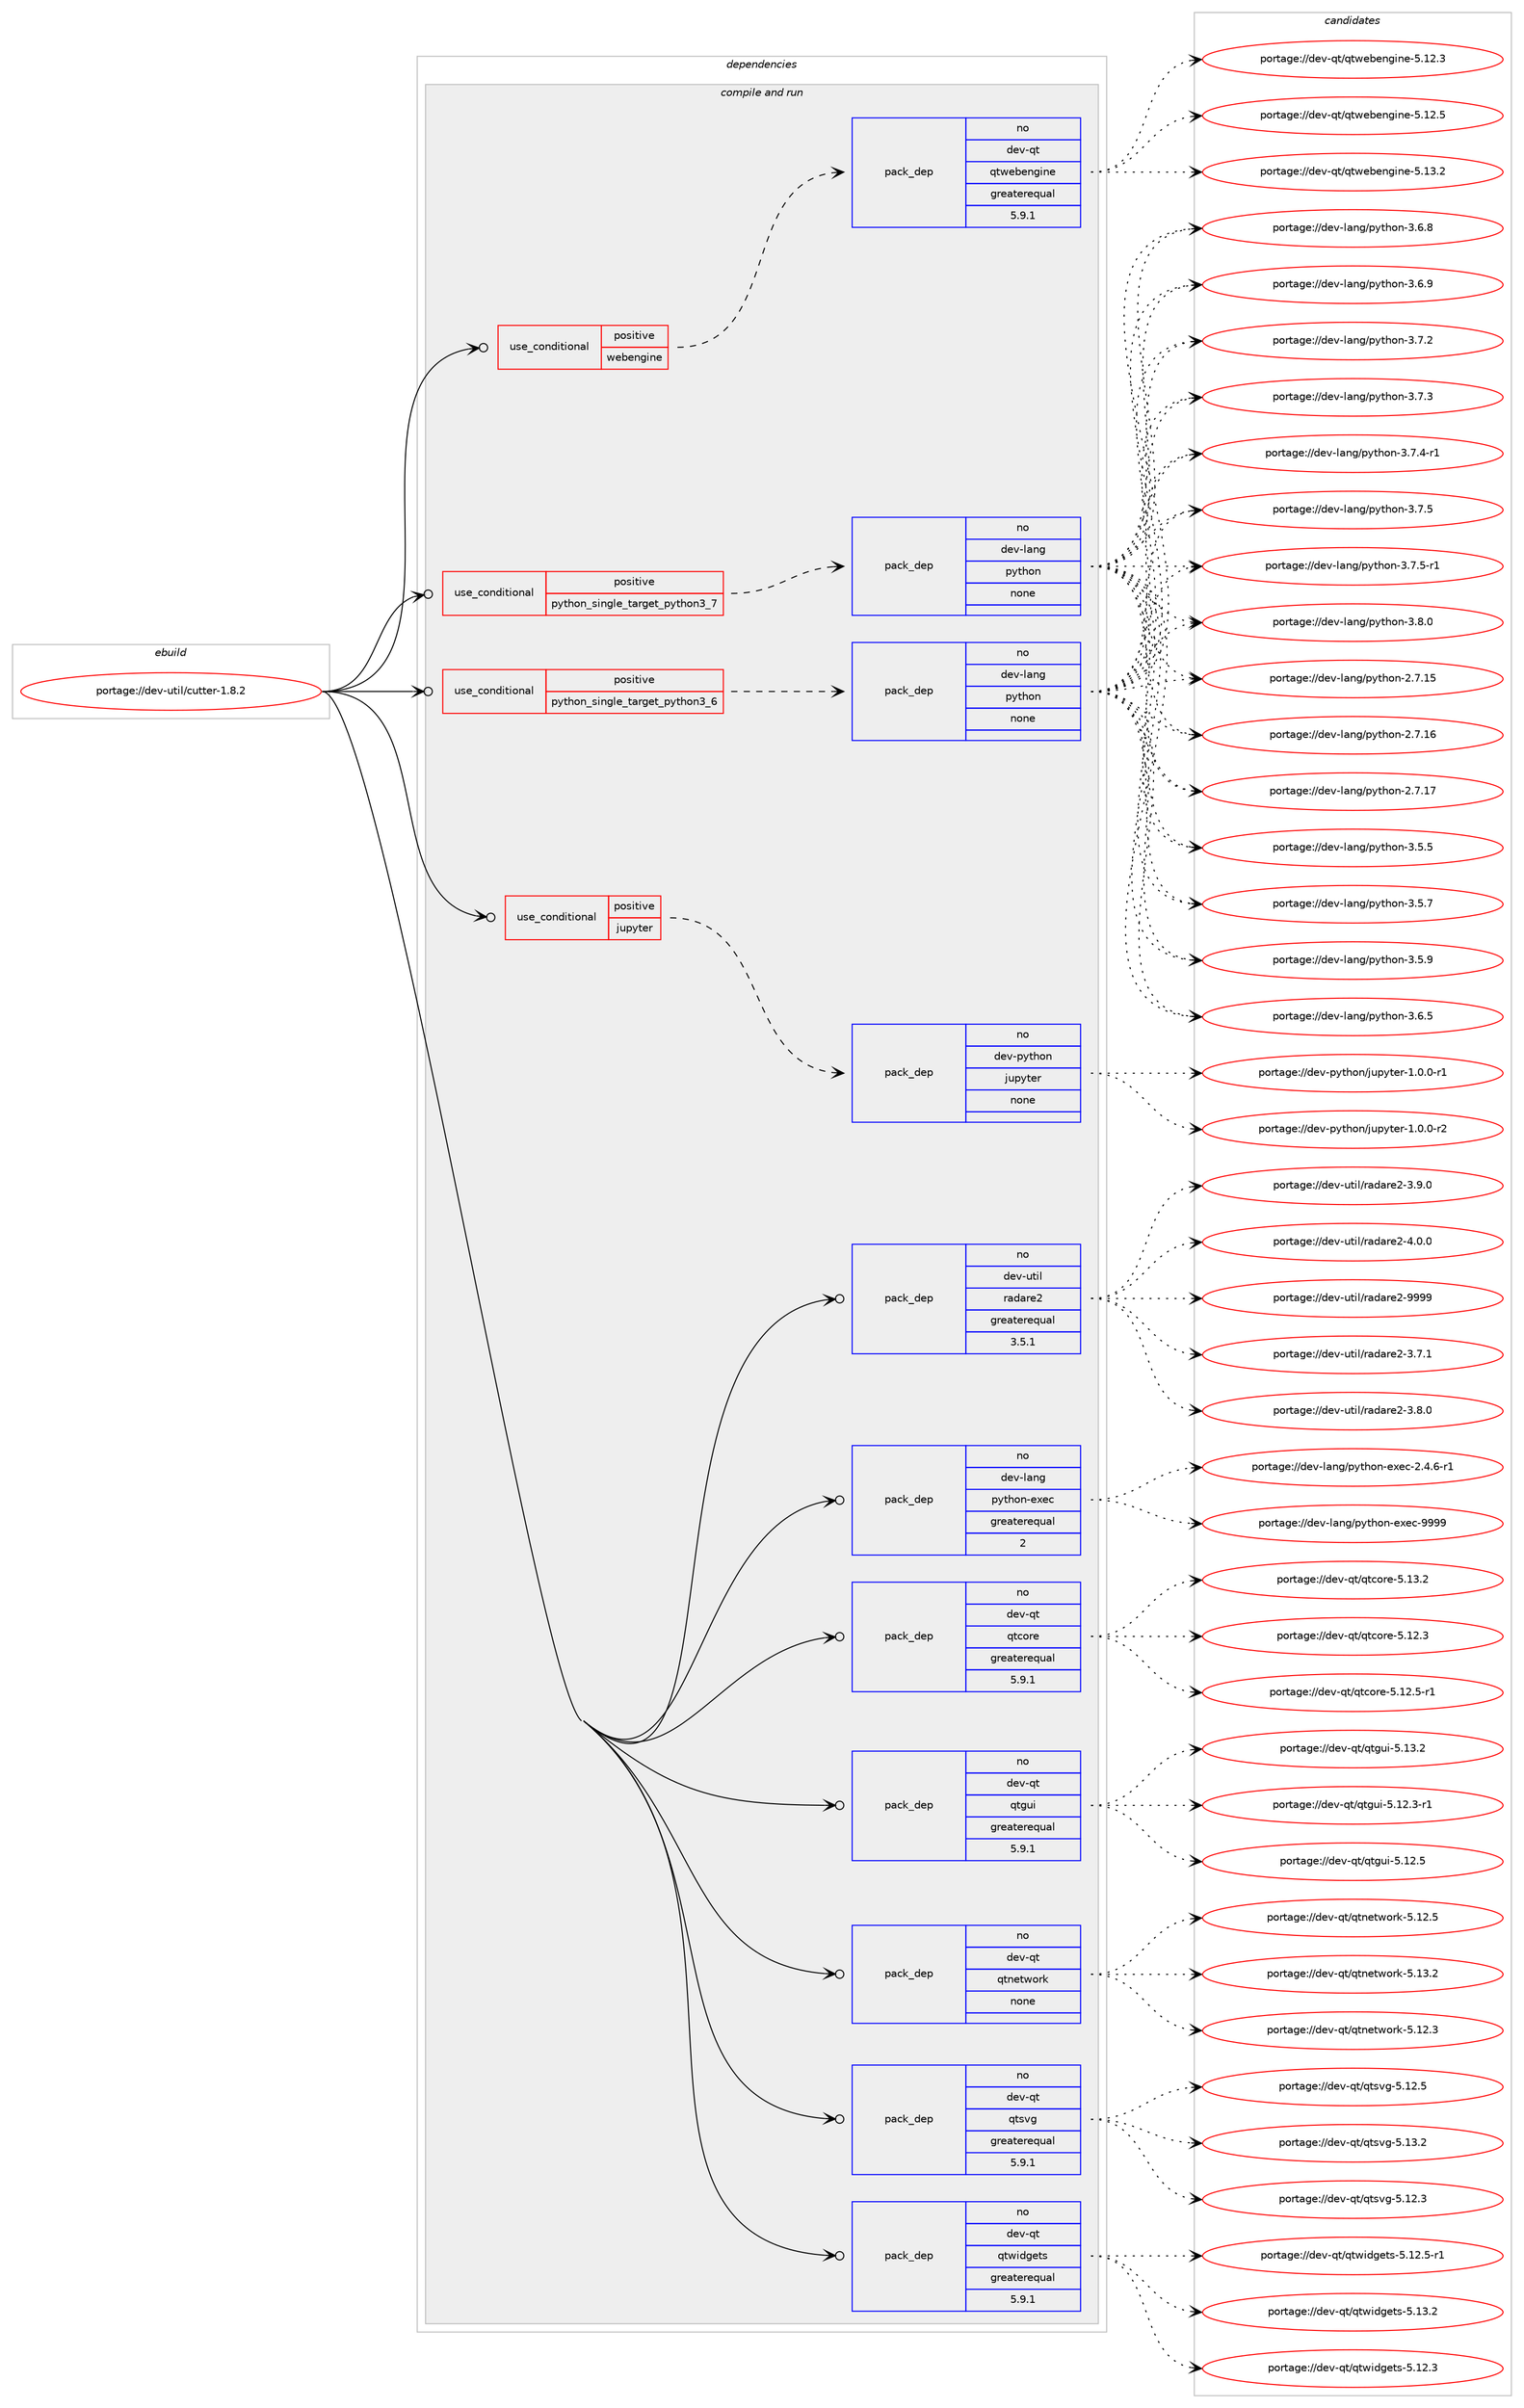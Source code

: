 digraph prolog {

# *************
# Graph options
# *************

newrank=true;
concentrate=true;
compound=true;
graph [rankdir=LR,fontname=Helvetica,fontsize=10,ranksep=1.5];#, ranksep=2.5, nodesep=0.2];
edge  [arrowhead=vee];
node  [fontname=Helvetica,fontsize=10];

# **********
# The ebuild
# **********

subgraph cluster_leftcol {
color=gray;
rank=same;
label=<<i>ebuild</i>>;
id [label="portage://dev-util/cutter-1.8.2", color=red, width=4, href="../dev-util/cutter-1.8.2.svg"];
}

# ****************
# The dependencies
# ****************

subgraph cluster_midcol {
color=gray;
label=<<i>dependencies</i>>;
subgraph cluster_compile {
fillcolor="#eeeeee";
style=filled;
label=<<i>compile</i>>;
}
subgraph cluster_compileandrun {
fillcolor="#eeeeee";
style=filled;
label=<<i>compile and run</i>>;
subgraph cond70902 {
dependency261265 [label=<<TABLE BORDER="0" CELLBORDER="1" CELLSPACING="0" CELLPADDING="4"><TR><TD ROWSPAN="3" CELLPADDING="10">use_conditional</TD></TR><TR><TD>positive</TD></TR><TR><TD>jupyter</TD></TR></TABLE>>, shape=none, color=red];
subgraph pack186722 {
dependency261266 [label=<<TABLE BORDER="0" CELLBORDER="1" CELLSPACING="0" CELLPADDING="4" WIDTH="220"><TR><TD ROWSPAN="6" CELLPADDING="30">pack_dep</TD></TR><TR><TD WIDTH="110">no</TD></TR><TR><TD>dev-python</TD></TR><TR><TD>jupyter</TD></TR><TR><TD>none</TD></TR><TR><TD></TD></TR></TABLE>>, shape=none, color=blue];
}
dependency261265:e -> dependency261266:w [weight=20,style="dashed",arrowhead="vee"];
}
id:e -> dependency261265:w [weight=20,style="solid",arrowhead="odotvee"];
subgraph cond70903 {
dependency261267 [label=<<TABLE BORDER="0" CELLBORDER="1" CELLSPACING="0" CELLPADDING="4"><TR><TD ROWSPAN="3" CELLPADDING="10">use_conditional</TD></TR><TR><TD>positive</TD></TR><TR><TD>python_single_target_python3_6</TD></TR></TABLE>>, shape=none, color=red];
subgraph pack186723 {
dependency261268 [label=<<TABLE BORDER="0" CELLBORDER="1" CELLSPACING="0" CELLPADDING="4" WIDTH="220"><TR><TD ROWSPAN="6" CELLPADDING="30">pack_dep</TD></TR><TR><TD WIDTH="110">no</TD></TR><TR><TD>dev-lang</TD></TR><TR><TD>python</TD></TR><TR><TD>none</TD></TR><TR><TD></TD></TR></TABLE>>, shape=none, color=blue];
}
dependency261267:e -> dependency261268:w [weight=20,style="dashed",arrowhead="vee"];
}
id:e -> dependency261267:w [weight=20,style="solid",arrowhead="odotvee"];
subgraph cond70904 {
dependency261269 [label=<<TABLE BORDER="0" CELLBORDER="1" CELLSPACING="0" CELLPADDING="4"><TR><TD ROWSPAN="3" CELLPADDING="10">use_conditional</TD></TR><TR><TD>positive</TD></TR><TR><TD>python_single_target_python3_7</TD></TR></TABLE>>, shape=none, color=red];
subgraph pack186724 {
dependency261270 [label=<<TABLE BORDER="0" CELLBORDER="1" CELLSPACING="0" CELLPADDING="4" WIDTH="220"><TR><TD ROWSPAN="6" CELLPADDING="30">pack_dep</TD></TR><TR><TD WIDTH="110">no</TD></TR><TR><TD>dev-lang</TD></TR><TR><TD>python</TD></TR><TR><TD>none</TD></TR><TR><TD></TD></TR></TABLE>>, shape=none, color=blue];
}
dependency261269:e -> dependency261270:w [weight=20,style="dashed",arrowhead="vee"];
}
id:e -> dependency261269:w [weight=20,style="solid",arrowhead="odotvee"];
subgraph cond70905 {
dependency261271 [label=<<TABLE BORDER="0" CELLBORDER="1" CELLSPACING="0" CELLPADDING="4"><TR><TD ROWSPAN="3" CELLPADDING="10">use_conditional</TD></TR><TR><TD>positive</TD></TR><TR><TD>webengine</TD></TR></TABLE>>, shape=none, color=red];
subgraph pack186725 {
dependency261272 [label=<<TABLE BORDER="0" CELLBORDER="1" CELLSPACING="0" CELLPADDING="4" WIDTH="220"><TR><TD ROWSPAN="6" CELLPADDING="30">pack_dep</TD></TR><TR><TD WIDTH="110">no</TD></TR><TR><TD>dev-qt</TD></TR><TR><TD>qtwebengine</TD></TR><TR><TD>greaterequal</TD></TR><TR><TD>5.9.1</TD></TR></TABLE>>, shape=none, color=blue];
}
dependency261271:e -> dependency261272:w [weight=20,style="dashed",arrowhead="vee"];
}
id:e -> dependency261271:w [weight=20,style="solid",arrowhead="odotvee"];
subgraph pack186726 {
dependency261273 [label=<<TABLE BORDER="0" CELLBORDER="1" CELLSPACING="0" CELLPADDING="4" WIDTH="220"><TR><TD ROWSPAN="6" CELLPADDING="30">pack_dep</TD></TR><TR><TD WIDTH="110">no</TD></TR><TR><TD>dev-lang</TD></TR><TR><TD>python-exec</TD></TR><TR><TD>greaterequal</TD></TR><TR><TD>2</TD></TR></TABLE>>, shape=none, color=blue];
}
id:e -> dependency261273:w [weight=20,style="solid",arrowhead="odotvee"];
subgraph pack186727 {
dependency261274 [label=<<TABLE BORDER="0" CELLBORDER="1" CELLSPACING="0" CELLPADDING="4" WIDTH="220"><TR><TD ROWSPAN="6" CELLPADDING="30">pack_dep</TD></TR><TR><TD WIDTH="110">no</TD></TR><TR><TD>dev-qt</TD></TR><TR><TD>qtcore</TD></TR><TR><TD>greaterequal</TD></TR><TR><TD>5.9.1</TD></TR></TABLE>>, shape=none, color=blue];
}
id:e -> dependency261274:w [weight=20,style="solid",arrowhead="odotvee"];
subgraph pack186728 {
dependency261275 [label=<<TABLE BORDER="0" CELLBORDER="1" CELLSPACING="0" CELLPADDING="4" WIDTH="220"><TR><TD ROWSPAN="6" CELLPADDING="30">pack_dep</TD></TR><TR><TD WIDTH="110">no</TD></TR><TR><TD>dev-qt</TD></TR><TR><TD>qtgui</TD></TR><TR><TD>greaterequal</TD></TR><TR><TD>5.9.1</TD></TR></TABLE>>, shape=none, color=blue];
}
id:e -> dependency261275:w [weight=20,style="solid",arrowhead="odotvee"];
subgraph pack186729 {
dependency261276 [label=<<TABLE BORDER="0" CELLBORDER="1" CELLSPACING="0" CELLPADDING="4" WIDTH="220"><TR><TD ROWSPAN="6" CELLPADDING="30">pack_dep</TD></TR><TR><TD WIDTH="110">no</TD></TR><TR><TD>dev-qt</TD></TR><TR><TD>qtnetwork</TD></TR><TR><TD>none</TD></TR><TR><TD></TD></TR></TABLE>>, shape=none, color=blue];
}
id:e -> dependency261276:w [weight=20,style="solid",arrowhead="odotvee"];
subgraph pack186730 {
dependency261277 [label=<<TABLE BORDER="0" CELLBORDER="1" CELLSPACING="0" CELLPADDING="4" WIDTH="220"><TR><TD ROWSPAN="6" CELLPADDING="30">pack_dep</TD></TR><TR><TD WIDTH="110">no</TD></TR><TR><TD>dev-qt</TD></TR><TR><TD>qtsvg</TD></TR><TR><TD>greaterequal</TD></TR><TR><TD>5.9.1</TD></TR></TABLE>>, shape=none, color=blue];
}
id:e -> dependency261277:w [weight=20,style="solid",arrowhead="odotvee"];
subgraph pack186731 {
dependency261278 [label=<<TABLE BORDER="0" CELLBORDER="1" CELLSPACING="0" CELLPADDING="4" WIDTH="220"><TR><TD ROWSPAN="6" CELLPADDING="30">pack_dep</TD></TR><TR><TD WIDTH="110">no</TD></TR><TR><TD>dev-qt</TD></TR><TR><TD>qtwidgets</TD></TR><TR><TD>greaterequal</TD></TR><TR><TD>5.9.1</TD></TR></TABLE>>, shape=none, color=blue];
}
id:e -> dependency261278:w [weight=20,style="solid",arrowhead="odotvee"];
subgraph pack186732 {
dependency261279 [label=<<TABLE BORDER="0" CELLBORDER="1" CELLSPACING="0" CELLPADDING="4" WIDTH="220"><TR><TD ROWSPAN="6" CELLPADDING="30">pack_dep</TD></TR><TR><TD WIDTH="110">no</TD></TR><TR><TD>dev-util</TD></TR><TR><TD>radare2</TD></TR><TR><TD>greaterequal</TD></TR><TR><TD>3.5.1</TD></TR></TABLE>>, shape=none, color=blue];
}
id:e -> dependency261279:w [weight=20,style="solid",arrowhead="odotvee"];
}
subgraph cluster_run {
fillcolor="#eeeeee";
style=filled;
label=<<i>run</i>>;
}
}

# **************
# The candidates
# **************

subgraph cluster_choices {
rank=same;
color=gray;
label=<<i>candidates</i>>;

subgraph choice186722 {
color=black;
nodesep=1;
choiceportage10010111845112121116104111110471061171121211161011144549464846484511449 [label="portage://dev-python/jupyter-1.0.0-r1", color=red, width=4,href="../dev-python/jupyter-1.0.0-r1.svg"];
choiceportage10010111845112121116104111110471061171121211161011144549464846484511450 [label="portage://dev-python/jupyter-1.0.0-r2", color=red, width=4,href="../dev-python/jupyter-1.0.0-r2.svg"];
dependency261266:e -> choiceportage10010111845112121116104111110471061171121211161011144549464846484511449:w [style=dotted,weight="100"];
dependency261266:e -> choiceportage10010111845112121116104111110471061171121211161011144549464846484511450:w [style=dotted,weight="100"];
}
subgraph choice186723 {
color=black;
nodesep=1;
choiceportage10010111845108971101034711212111610411111045504655464953 [label="portage://dev-lang/python-2.7.15", color=red, width=4,href="../dev-lang/python-2.7.15.svg"];
choiceportage10010111845108971101034711212111610411111045504655464954 [label="portage://dev-lang/python-2.7.16", color=red, width=4,href="../dev-lang/python-2.7.16.svg"];
choiceportage10010111845108971101034711212111610411111045504655464955 [label="portage://dev-lang/python-2.7.17", color=red, width=4,href="../dev-lang/python-2.7.17.svg"];
choiceportage100101118451089711010347112121116104111110455146534653 [label="portage://dev-lang/python-3.5.5", color=red, width=4,href="../dev-lang/python-3.5.5.svg"];
choiceportage100101118451089711010347112121116104111110455146534655 [label="portage://dev-lang/python-3.5.7", color=red, width=4,href="../dev-lang/python-3.5.7.svg"];
choiceportage100101118451089711010347112121116104111110455146534657 [label="portage://dev-lang/python-3.5.9", color=red, width=4,href="../dev-lang/python-3.5.9.svg"];
choiceportage100101118451089711010347112121116104111110455146544653 [label="portage://dev-lang/python-3.6.5", color=red, width=4,href="../dev-lang/python-3.6.5.svg"];
choiceportage100101118451089711010347112121116104111110455146544656 [label="portage://dev-lang/python-3.6.8", color=red, width=4,href="../dev-lang/python-3.6.8.svg"];
choiceportage100101118451089711010347112121116104111110455146544657 [label="portage://dev-lang/python-3.6.9", color=red, width=4,href="../dev-lang/python-3.6.9.svg"];
choiceportage100101118451089711010347112121116104111110455146554650 [label="portage://dev-lang/python-3.7.2", color=red, width=4,href="../dev-lang/python-3.7.2.svg"];
choiceportage100101118451089711010347112121116104111110455146554651 [label="portage://dev-lang/python-3.7.3", color=red, width=4,href="../dev-lang/python-3.7.3.svg"];
choiceportage1001011184510897110103471121211161041111104551465546524511449 [label="portage://dev-lang/python-3.7.4-r1", color=red, width=4,href="../dev-lang/python-3.7.4-r1.svg"];
choiceportage100101118451089711010347112121116104111110455146554653 [label="portage://dev-lang/python-3.7.5", color=red, width=4,href="../dev-lang/python-3.7.5.svg"];
choiceportage1001011184510897110103471121211161041111104551465546534511449 [label="portage://dev-lang/python-3.7.5-r1", color=red, width=4,href="../dev-lang/python-3.7.5-r1.svg"];
choiceportage100101118451089711010347112121116104111110455146564648 [label="portage://dev-lang/python-3.8.0", color=red, width=4,href="../dev-lang/python-3.8.0.svg"];
dependency261268:e -> choiceportage10010111845108971101034711212111610411111045504655464953:w [style=dotted,weight="100"];
dependency261268:e -> choiceportage10010111845108971101034711212111610411111045504655464954:w [style=dotted,weight="100"];
dependency261268:e -> choiceportage10010111845108971101034711212111610411111045504655464955:w [style=dotted,weight="100"];
dependency261268:e -> choiceportage100101118451089711010347112121116104111110455146534653:w [style=dotted,weight="100"];
dependency261268:e -> choiceportage100101118451089711010347112121116104111110455146534655:w [style=dotted,weight="100"];
dependency261268:e -> choiceportage100101118451089711010347112121116104111110455146534657:w [style=dotted,weight="100"];
dependency261268:e -> choiceportage100101118451089711010347112121116104111110455146544653:w [style=dotted,weight="100"];
dependency261268:e -> choiceportage100101118451089711010347112121116104111110455146544656:w [style=dotted,weight="100"];
dependency261268:e -> choiceportage100101118451089711010347112121116104111110455146544657:w [style=dotted,weight="100"];
dependency261268:e -> choiceportage100101118451089711010347112121116104111110455146554650:w [style=dotted,weight="100"];
dependency261268:e -> choiceportage100101118451089711010347112121116104111110455146554651:w [style=dotted,weight="100"];
dependency261268:e -> choiceportage1001011184510897110103471121211161041111104551465546524511449:w [style=dotted,weight="100"];
dependency261268:e -> choiceportage100101118451089711010347112121116104111110455146554653:w [style=dotted,weight="100"];
dependency261268:e -> choiceportage1001011184510897110103471121211161041111104551465546534511449:w [style=dotted,weight="100"];
dependency261268:e -> choiceportage100101118451089711010347112121116104111110455146564648:w [style=dotted,weight="100"];
}
subgraph choice186724 {
color=black;
nodesep=1;
choiceportage10010111845108971101034711212111610411111045504655464953 [label="portage://dev-lang/python-2.7.15", color=red, width=4,href="../dev-lang/python-2.7.15.svg"];
choiceportage10010111845108971101034711212111610411111045504655464954 [label="portage://dev-lang/python-2.7.16", color=red, width=4,href="../dev-lang/python-2.7.16.svg"];
choiceportage10010111845108971101034711212111610411111045504655464955 [label="portage://dev-lang/python-2.7.17", color=red, width=4,href="../dev-lang/python-2.7.17.svg"];
choiceportage100101118451089711010347112121116104111110455146534653 [label="portage://dev-lang/python-3.5.5", color=red, width=4,href="../dev-lang/python-3.5.5.svg"];
choiceportage100101118451089711010347112121116104111110455146534655 [label="portage://dev-lang/python-3.5.7", color=red, width=4,href="../dev-lang/python-3.5.7.svg"];
choiceportage100101118451089711010347112121116104111110455146534657 [label="portage://dev-lang/python-3.5.9", color=red, width=4,href="../dev-lang/python-3.5.9.svg"];
choiceportage100101118451089711010347112121116104111110455146544653 [label="portage://dev-lang/python-3.6.5", color=red, width=4,href="../dev-lang/python-3.6.5.svg"];
choiceportage100101118451089711010347112121116104111110455146544656 [label="portage://dev-lang/python-3.6.8", color=red, width=4,href="../dev-lang/python-3.6.8.svg"];
choiceportage100101118451089711010347112121116104111110455146544657 [label="portage://dev-lang/python-3.6.9", color=red, width=4,href="../dev-lang/python-3.6.9.svg"];
choiceportage100101118451089711010347112121116104111110455146554650 [label="portage://dev-lang/python-3.7.2", color=red, width=4,href="../dev-lang/python-3.7.2.svg"];
choiceportage100101118451089711010347112121116104111110455146554651 [label="portage://dev-lang/python-3.7.3", color=red, width=4,href="../dev-lang/python-3.7.3.svg"];
choiceportage1001011184510897110103471121211161041111104551465546524511449 [label="portage://dev-lang/python-3.7.4-r1", color=red, width=4,href="../dev-lang/python-3.7.4-r1.svg"];
choiceportage100101118451089711010347112121116104111110455146554653 [label="portage://dev-lang/python-3.7.5", color=red, width=4,href="../dev-lang/python-3.7.5.svg"];
choiceportage1001011184510897110103471121211161041111104551465546534511449 [label="portage://dev-lang/python-3.7.5-r1", color=red, width=4,href="../dev-lang/python-3.7.5-r1.svg"];
choiceportage100101118451089711010347112121116104111110455146564648 [label="portage://dev-lang/python-3.8.0", color=red, width=4,href="../dev-lang/python-3.8.0.svg"];
dependency261270:e -> choiceportage10010111845108971101034711212111610411111045504655464953:w [style=dotted,weight="100"];
dependency261270:e -> choiceportage10010111845108971101034711212111610411111045504655464954:w [style=dotted,weight="100"];
dependency261270:e -> choiceportage10010111845108971101034711212111610411111045504655464955:w [style=dotted,weight="100"];
dependency261270:e -> choiceportage100101118451089711010347112121116104111110455146534653:w [style=dotted,weight="100"];
dependency261270:e -> choiceportage100101118451089711010347112121116104111110455146534655:w [style=dotted,weight="100"];
dependency261270:e -> choiceportage100101118451089711010347112121116104111110455146534657:w [style=dotted,weight="100"];
dependency261270:e -> choiceportage100101118451089711010347112121116104111110455146544653:w [style=dotted,weight="100"];
dependency261270:e -> choiceportage100101118451089711010347112121116104111110455146544656:w [style=dotted,weight="100"];
dependency261270:e -> choiceportage100101118451089711010347112121116104111110455146544657:w [style=dotted,weight="100"];
dependency261270:e -> choiceportage100101118451089711010347112121116104111110455146554650:w [style=dotted,weight="100"];
dependency261270:e -> choiceportage100101118451089711010347112121116104111110455146554651:w [style=dotted,weight="100"];
dependency261270:e -> choiceportage1001011184510897110103471121211161041111104551465546524511449:w [style=dotted,weight="100"];
dependency261270:e -> choiceportage100101118451089711010347112121116104111110455146554653:w [style=dotted,weight="100"];
dependency261270:e -> choiceportage1001011184510897110103471121211161041111104551465546534511449:w [style=dotted,weight="100"];
dependency261270:e -> choiceportage100101118451089711010347112121116104111110455146564648:w [style=dotted,weight="100"];
}
subgraph choice186725 {
color=black;
nodesep=1;
choiceportage10010111845113116471131161191019810111010310511010145534649504651 [label="portage://dev-qt/qtwebengine-5.12.3", color=red, width=4,href="../dev-qt/qtwebengine-5.12.3.svg"];
choiceportage10010111845113116471131161191019810111010310511010145534649504653 [label="portage://dev-qt/qtwebengine-5.12.5", color=red, width=4,href="../dev-qt/qtwebengine-5.12.5.svg"];
choiceportage10010111845113116471131161191019810111010310511010145534649514650 [label="portage://dev-qt/qtwebengine-5.13.2", color=red, width=4,href="../dev-qt/qtwebengine-5.13.2.svg"];
dependency261272:e -> choiceportage10010111845113116471131161191019810111010310511010145534649504651:w [style=dotted,weight="100"];
dependency261272:e -> choiceportage10010111845113116471131161191019810111010310511010145534649504653:w [style=dotted,weight="100"];
dependency261272:e -> choiceportage10010111845113116471131161191019810111010310511010145534649514650:w [style=dotted,weight="100"];
}
subgraph choice186726 {
color=black;
nodesep=1;
choiceportage10010111845108971101034711212111610411111045101120101994550465246544511449 [label="portage://dev-lang/python-exec-2.4.6-r1", color=red, width=4,href="../dev-lang/python-exec-2.4.6-r1.svg"];
choiceportage10010111845108971101034711212111610411111045101120101994557575757 [label="portage://dev-lang/python-exec-9999", color=red, width=4,href="../dev-lang/python-exec-9999.svg"];
dependency261273:e -> choiceportage10010111845108971101034711212111610411111045101120101994550465246544511449:w [style=dotted,weight="100"];
dependency261273:e -> choiceportage10010111845108971101034711212111610411111045101120101994557575757:w [style=dotted,weight="100"];
}
subgraph choice186727 {
color=black;
nodesep=1;
choiceportage10010111845113116471131169911111410145534649504651 [label="portage://dev-qt/qtcore-5.12.3", color=red, width=4,href="../dev-qt/qtcore-5.12.3.svg"];
choiceportage100101118451131164711311699111114101455346495046534511449 [label="portage://dev-qt/qtcore-5.12.5-r1", color=red, width=4,href="../dev-qt/qtcore-5.12.5-r1.svg"];
choiceportage10010111845113116471131169911111410145534649514650 [label="portage://dev-qt/qtcore-5.13.2", color=red, width=4,href="../dev-qt/qtcore-5.13.2.svg"];
dependency261274:e -> choiceportage10010111845113116471131169911111410145534649504651:w [style=dotted,weight="100"];
dependency261274:e -> choiceportage100101118451131164711311699111114101455346495046534511449:w [style=dotted,weight="100"];
dependency261274:e -> choiceportage10010111845113116471131169911111410145534649514650:w [style=dotted,weight="100"];
}
subgraph choice186728 {
color=black;
nodesep=1;
choiceportage1001011184511311647113116103117105455346495046514511449 [label="portage://dev-qt/qtgui-5.12.3-r1", color=red, width=4,href="../dev-qt/qtgui-5.12.3-r1.svg"];
choiceportage100101118451131164711311610311710545534649504653 [label="portage://dev-qt/qtgui-5.12.5", color=red, width=4,href="../dev-qt/qtgui-5.12.5.svg"];
choiceportage100101118451131164711311610311710545534649514650 [label="portage://dev-qt/qtgui-5.13.2", color=red, width=4,href="../dev-qt/qtgui-5.13.2.svg"];
dependency261275:e -> choiceportage1001011184511311647113116103117105455346495046514511449:w [style=dotted,weight="100"];
dependency261275:e -> choiceportage100101118451131164711311610311710545534649504653:w [style=dotted,weight="100"];
dependency261275:e -> choiceportage100101118451131164711311610311710545534649514650:w [style=dotted,weight="100"];
}
subgraph choice186729 {
color=black;
nodesep=1;
choiceportage100101118451131164711311611010111611911111410745534649504651 [label="portage://dev-qt/qtnetwork-5.12.3", color=red, width=4,href="../dev-qt/qtnetwork-5.12.3.svg"];
choiceportage100101118451131164711311611010111611911111410745534649504653 [label="portage://dev-qt/qtnetwork-5.12.5", color=red, width=4,href="../dev-qt/qtnetwork-5.12.5.svg"];
choiceportage100101118451131164711311611010111611911111410745534649514650 [label="portage://dev-qt/qtnetwork-5.13.2", color=red, width=4,href="../dev-qt/qtnetwork-5.13.2.svg"];
dependency261276:e -> choiceportage100101118451131164711311611010111611911111410745534649504651:w [style=dotted,weight="100"];
dependency261276:e -> choiceportage100101118451131164711311611010111611911111410745534649504653:w [style=dotted,weight="100"];
dependency261276:e -> choiceportage100101118451131164711311611010111611911111410745534649514650:w [style=dotted,weight="100"];
}
subgraph choice186730 {
color=black;
nodesep=1;
choiceportage100101118451131164711311611511810345534649504651 [label="portage://dev-qt/qtsvg-5.12.3", color=red, width=4,href="../dev-qt/qtsvg-5.12.3.svg"];
choiceportage100101118451131164711311611511810345534649504653 [label="portage://dev-qt/qtsvg-5.12.5", color=red, width=4,href="../dev-qt/qtsvg-5.12.5.svg"];
choiceportage100101118451131164711311611511810345534649514650 [label="portage://dev-qt/qtsvg-5.13.2", color=red, width=4,href="../dev-qt/qtsvg-5.13.2.svg"];
dependency261277:e -> choiceportage100101118451131164711311611511810345534649504651:w [style=dotted,weight="100"];
dependency261277:e -> choiceportage100101118451131164711311611511810345534649504653:w [style=dotted,weight="100"];
dependency261277:e -> choiceportage100101118451131164711311611511810345534649514650:w [style=dotted,weight="100"];
}
subgraph choice186731 {
color=black;
nodesep=1;
choiceportage100101118451131164711311611910510010310111611545534649504651 [label="portage://dev-qt/qtwidgets-5.12.3", color=red, width=4,href="../dev-qt/qtwidgets-5.12.3.svg"];
choiceportage1001011184511311647113116119105100103101116115455346495046534511449 [label="portage://dev-qt/qtwidgets-5.12.5-r1", color=red, width=4,href="../dev-qt/qtwidgets-5.12.5-r1.svg"];
choiceportage100101118451131164711311611910510010310111611545534649514650 [label="portage://dev-qt/qtwidgets-5.13.2", color=red, width=4,href="../dev-qt/qtwidgets-5.13.2.svg"];
dependency261278:e -> choiceportage100101118451131164711311611910510010310111611545534649504651:w [style=dotted,weight="100"];
dependency261278:e -> choiceportage1001011184511311647113116119105100103101116115455346495046534511449:w [style=dotted,weight="100"];
dependency261278:e -> choiceportage100101118451131164711311611910510010310111611545534649514650:w [style=dotted,weight="100"];
}
subgraph choice186732 {
color=black;
nodesep=1;
choiceportage1001011184511711610510847114971009711410150455146554649 [label="portage://dev-util/radare2-3.7.1", color=red, width=4,href="../dev-util/radare2-3.7.1.svg"];
choiceportage1001011184511711610510847114971009711410150455146564648 [label="portage://dev-util/radare2-3.8.0", color=red, width=4,href="../dev-util/radare2-3.8.0.svg"];
choiceportage1001011184511711610510847114971009711410150455146574648 [label="portage://dev-util/radare2-3.9.0", color=red, width=4,href="../dev-util/radare2-3.9.0.svg"];
choiceportage1001011184511711610510847114971009711410150455246484648 [label="portage://dev-util/radare2-4.0.0", color=red, width=4,href="../dev-util/radare2-4.0.0.svg"];
choiceportage10010111845117116105108471149710097114101504557575757 [label="portage://dev-util/radare2-9999", color=red, width=4,href="../dev-util/radare2-9999.svg"];
dependency261279:e -> choiceportage1001011184511711610510847114971009711410150455146554649:w [style=dotted,weight="100"];
dependency261279:e -> choiceportage1001011184511711610510847114971009711410150455146564648:w [style=dotted,weight="100"];
dependency261279:e -> choiceportage1001011184511711610510847114971009711410150455146574648:w [style=dotted,weight="100"];
dependency261279:e -> choiceportage1001011184511711610510847114971009711410150455246484648:w [style=dotted,weight="100"];
dependency261279:e -> choiceportage10010111845117116105108471149710097114101504557575757:w [style=dotted,weight="100"];
}
}

}
